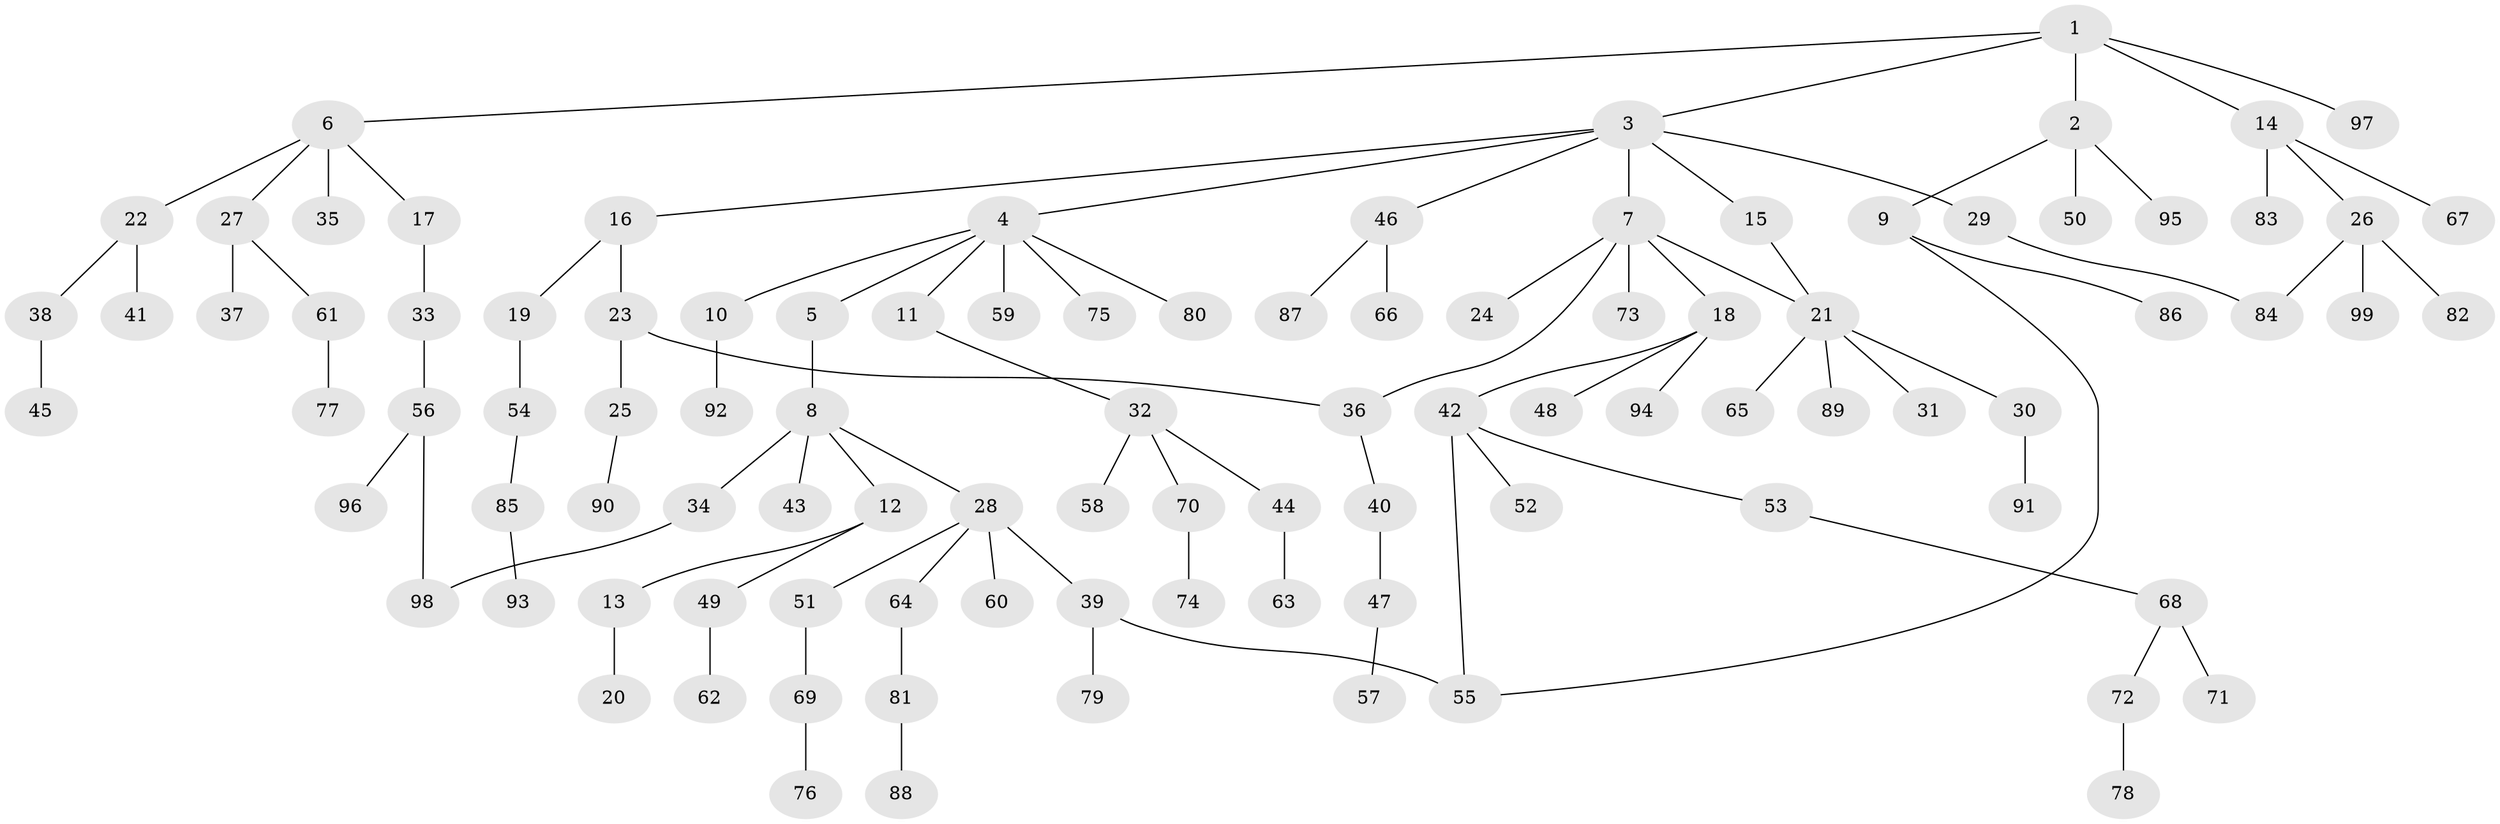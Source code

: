 // Generated by graph-tools (version 1.1) at 2025/01/03/09/25 03:01:11]
// undirected, 99 vertices, 104 edges
graph export_dot {
graph [start="1"]
  node [color=gray90,style=filled];
  1;
  2;
  3;
  4;
  5;
  6;
  7;
  8;
  9;
  10;
  11;
  12;
  13;
  14;
  15;
  16;
  17;
  18;
  19;
  20;
  21;
  22;
  23;
  24;
  25;
  26;
  27;
  28;
  29;
  30;
  31;
  32;
  33;
  34;
  35;
  36;
  37;
  38;
  39;
  40;
  41;
  42;
  43;
  44;
  45;
  46;
  47;
  48;
  49;
  50;
  51;
  52;
  53;
  54;
  55;
  56;
  57;
  58;
  59;
  60;
  61;
  62;
  63;
  64;
  65;
  66;
  67;
  68;
  69;
  70;
  71;
  72;
  73;
  74;
  75;
  76;
  77;
  78;
  79;
  80;
  81;
  82;
  83;
  84;
  85;
  86;
  87;
  88;
  89;
  90;
  91;
  92;
  93;
  94;
  95;
  96;
  97;
  98;
  99;
  1 -- 2;
  1 -- 3;
  1 -- 6;
  1 -- 14;
  1 -- 97;
  2 -- 9;
  2 -- 50;
  2 -- 95;
  3 -- 4;
  3 -- 7;
  3 -- 15;
  3 -- 16;
  3 -- 29;
  3 -- 46;
  4 -- 5;
  4 -- 10;
  4 -- 11;
  4 -- 59;
  4 -- 75;
  4 -- 80;
  5 -- 8;
  6 -- 17;
  6 -- 22;
  6 -- 27;
  6 -- 35;
  7 -- 18;
  7 -- 24;
  7 -- 36;
  7 -- 73;
  7 -- 21;
  8 -- 12;
  8 -- 28;
  8 -- 34;
  8 -- 43;
  9 -- 86;
  9 -- 55;
  10 -- 92;
  11 -- 32;
  12 -- 13;
  12 -- 49;
  13 -- 20;
  14 -- 26;
  14 -- 67;
  14 -- 83;
  15 -- 21;
  16 -- 19;
  16 -- 23;
  17 -- 33;
  18 -- 42;
  18 -- 48;
  18 -- 94;
  19 -- 54;
  21 -- 30;
  21 -- 31;
  21 -- 65;
  21 -- 89;
  22 -- 38;
  22 -- 41;
  23 -- 25;
  23 -- 36;
  25 -- 90;
  26 -- 82;
  26 -- 84;
  26 -- 99;
  27 -- 37;
  27 -- 61;
  28 -- 39;
  28 -- 51;
  28 -- 60;
  28 -- 64;
  29 -- 84;
  30 -- 91;
  32 -- 44;
  32 -- 58;
  32 -- 70;
  33 -- 56;
  34 -- 98;
  36 -- 40;
  38 -- 45;
  39 -- 55;
  39 -- 79;
  40 -- 47;
  42 -- 52;
  42 -- 53;
  42 -- 55;
  44 -- 63;
  46 -- 66;
  46 -- 87;
  47 -- 57;
  49 -- 62;
  51 -- 69;
  53 -- 68;
  54 -- 85;
  56 -- 96;
  56 -- 98;
  61 -- 77;
  64 -- 81;
  68 -- 71;
  68 -- 72;
  69 -- 76;
  70 -- 74;
  72 -- 78;
  81 -- 88;
  85 -- 93;
}
